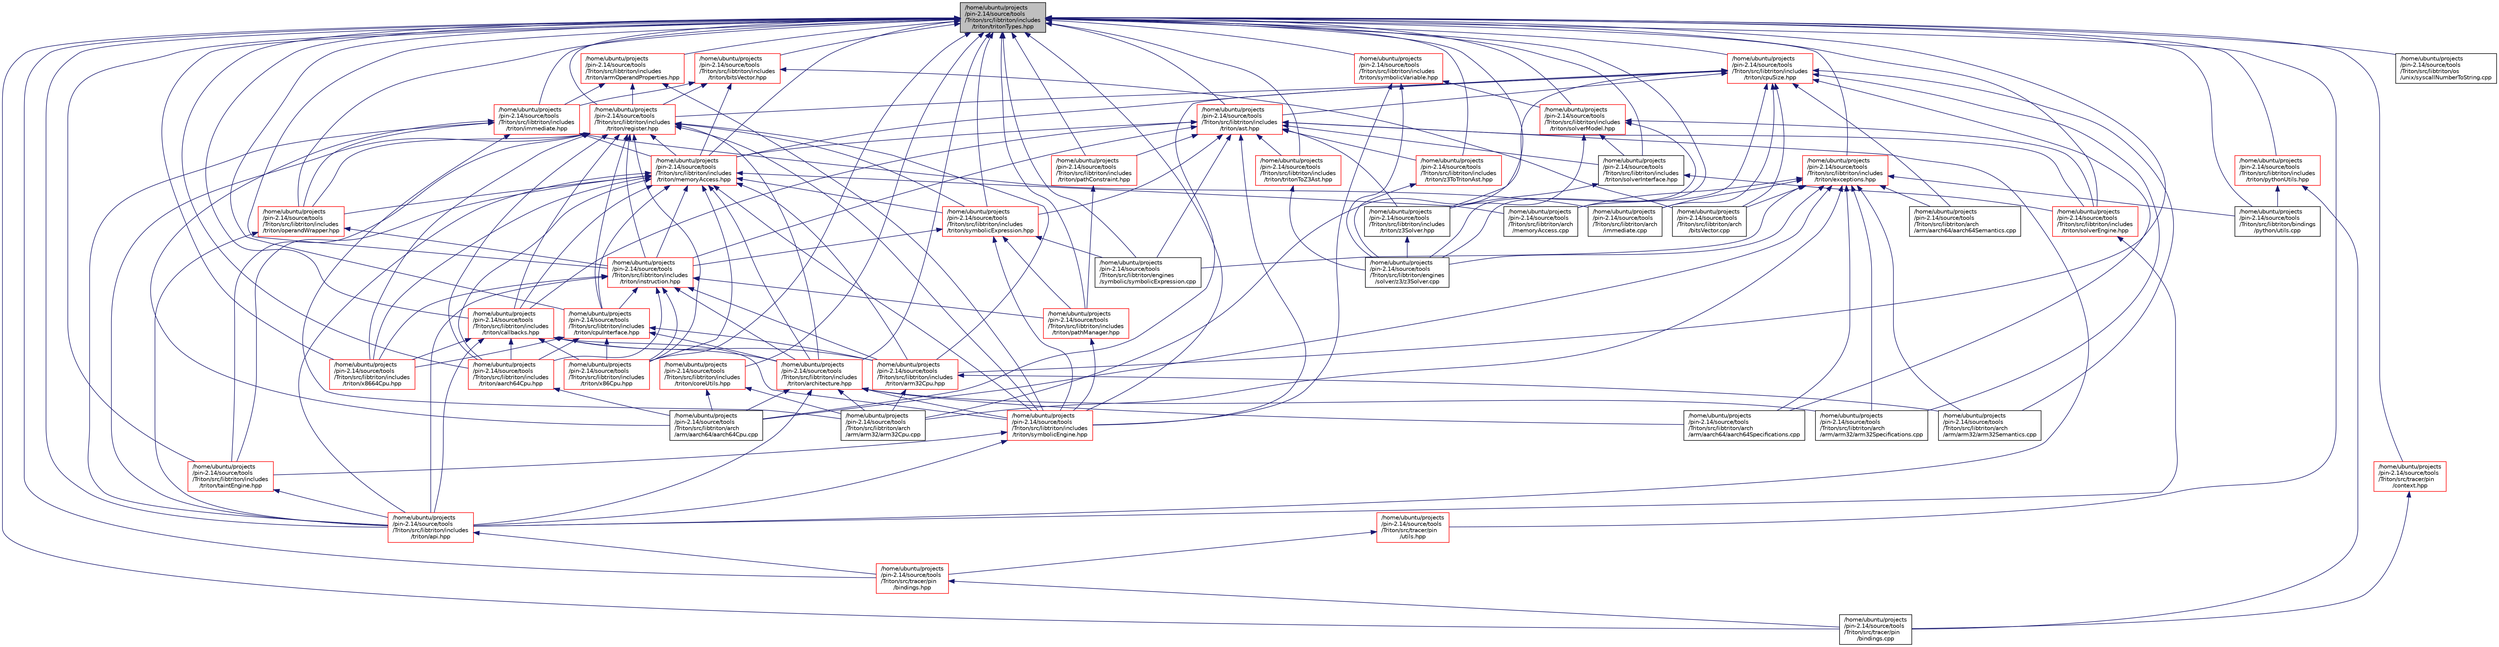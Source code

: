 digraph "/home/ubuntu/projects/pin-2.14/source/tools/Triton/src/libtriton/includes/triton/tritonTypes.hpp"
{
  edge [fontname="Helvetica",fontsize="10",labelfontname="Helvetica",labelfontsize="10"];
  node [fontname="Helvetica",fontsize="10",shape=record];
  Node0 [label="/home/ubuntu/projects\l/pin-2.14/source/tools\l/Triton/src/libtriton/includes\l/triton/tritonTypes.hpp",height=0.2,width=0.4,color="black", fillcolor="grey75", style="filled", fontcolor="black"];
  Node0 -> Node1 [dir="back",color="midnightblue",fontsize="10",style="solid",fontname="Helvetica"];
  Node1 [label="/home/ubuntu/projects\l/pin-2.14/source/tools\l/Triton/src/libtriton/includes\l/triton/cpuSize.hpp",height=0.2,width=0.4,color="red", fillcolor="white", style="filled",URL="$cpuSize_8hpp.html"];
  Node1 -> Node2 [dir="back",color="midnightblue",fontsize="10",style="solid",fontname="Helvetica"];
  Node2 [label="/home/ubuntu/projects\l/pin-2.14/source/tools\l/Triton/src/libtriton/includes\l/triton/ast.hpp",height=0.2,width=0.4,color="red", fillcolor="white", style="filled",URL="$ast_8hpp.html"];
  Node2 -> Node3 [dir="back",color="midnightblue",fontsize="10",style="solid",fontname="Helvetica"];
  Node3 [label="/home/ubuntu/projects\l/pin-2.14/source/tools\l/Triton/src/libtriton/includes\l/triton/callbacks.hpp",height=0.2,width=0.4,color="red", fillcolor="white", style="filled",URL="$callbacks_8hpp.html"];
  Node3 -> Node4 [dir="back",color="midnightblue",fontsize="10",style="solid",fontname="Helvetica"];
  Node4 [label="/home/ubuntu/projects\l/pin-2.14/source/tools\l/Triton/src/libtriton/includes\l/triton/architecture.hpp",height=0.2,width=0.4,color="red", fillcolor="white", style="filled",URL="$architecture_8hpp.html"];
  Node4 -> Node5 [dir="back",color="midnightblue",fontsize="10",style="solid",fontname="Helvetica"];
  Node5 [label="/home/ubuntu/projects\l/pin-2.14/source/tools\l/Triton/src/libtriton/includes\l/triton/api.hpp",height=0.2,width=0.4,color="red", fillcolor="white", style="filled",URL="$libtriton_2includes_2triton_2api_8hpp.html"];
  Node5 -> Node15 [dir="back",color="midnightblue",fontsize="10",style="solid",fontname="Helvetica"];
  Node15 [label="/home/ubuntu/projects\l/pin-2.14/source/tools\l/Triton/src/tracer/pin\l/bindings.hpp",height=0.2,width=0.4,color="red", fillcolor="white", style="filled",URL="$bindings_8hpp.html"];
  Node15 -> Node11 [dir="back",color="midnightblue",fontsize="10",style="solid",fontname="Helvetica"];
  Node11 [label="/home/ubuntu/projects\l/pin-2.14/source/tools\l/Triton/src/tracer/pin\l/bindings.cpp",height=0.2,width=0.4,color="black", fillcolor="white", style="filled",URL="$bindings_8cpp.html"];
  Node4 -> Node20 [dir="back",color="midnightblue",fontsize="10",style="solid",fontname="Helvetica"];
  Node20 [label="/home/ubuntu/projects\l/pin-2.14/source/tools\l/Triton/src/libtriton/includes\l/triton/symbolicEngine.hpp",height=0.2,width=0.4,color="red", fillcolor="white", style="filled",URL="$symbolicEngine_8hpp.html"];
  Node20 -> Node21 [dir="back",color="midnightblue",fontsize="10",style="solid",fontname="Helvetica"];
  Node21 [label="/home/ubuntu/projects\l/pin-2.14/source/tools\l/Triton/src/libtriton/includes\l/triton/taintEngine.hpp",height=0.2,width=0.4,color="red", fillcolor="white", style="filled",URL="$taintEngine_8hpp.html"];
  Node21 -> Node5 [dir="back",color="midnightblue",fontsize="10",style="solid",fontname="Helvetica"];
  Node20 -> Node5 [dir="back",color="midnightblue",fontsize="10",style="solid",fontname="Helvetica"];
  Node4 -> Node34 [dir="back",color="midnightblue",fontsize="10",style="solid",fontname="Helvetica"];
  Node34 [label="/home/ubuntu/projects\l/pin-2.14/source/tools\l/Triton/src/libtriton/arch\l/arm/aarch64/aarch64Cpu.cpp",height=0.2,width=0.4,color="black", fillcolor="white", style="filled",URL="$aarch64Cpu_8cpp.html"];
  Node4 -> Node35 [dir="back",color="midnightblue",fontsize="10",style="solid",fontname="Helvetica"];
  Node35 [label="/home/ubuntu/projects\l/pin-2.14/source/tools\l/Triton/src/libtriton/arch\l/arm/aarch64/aarch64Specifications.cpp",height=0.2,width=0.4,color="black", fillcolor="white", style="filled",URL="$aarch64Specifications_8cpp.html"];
  Node4 -> Node40 [dir="back",color="midnightblue",fontsize="10",style="solid",fontname="Helvetica"];
  Node40 [label="/home/ubuntu/projects\l/pin-2.14/source/tools\l/Triton/src/libtriton/arch\l/arm/arm32/arm32Cpu.cpp",height=0.2,width=0.4,color="black", fillcolor="white", style="filled",URL="$arm32Cpu_8cpp.html"];
  Node4 -> Node41 [dir="back",color="midnightblue",fontsize="10",style="solid",fontname="Helvetica"];
  Node41 [label="/home/ubuntu/projects\l/pin-2.14/source/tools\l/Triton/src/libtriton/arch\l/arm/arm32/arm32Specifications.cpp",height=0.2,width=0.4,color="black", fillcolor="white", style="filled",URL="$arm32Specifications_8cpp.html"];
  Node3 -> Node5 [dir="back",color="midnightblue",fontsize="10",style="solid",fontname="Helvetica"];
  Node3 -> Node20 [dir="back",color="midnightblue",fontsize="10",style="solid",fontname="Helvetica"];
  Node3 -> Node32 [dir="back",color="midnightblue",fontsize="10",style="solid",fontname="Helvetica"];
  Node32 [label="/home/ubuntu/projects\l/pin-2.14/source/tools\l/Triton/src/libtriton/includes\l/triton/aarch64Cpu.hpp",height=0.2,width=0.4,color="red", fillcolor="white", style="filled",URL="$aarch64Cpu_8hpp.html"];
  Node32 -> Node34 [dir="back",color="midnightblue",fontsize="10",style="solid",fontname="Helvetica"];
  Node3 -> Node39 [dir="back",color="midnightblue",fontsize="10",style="solid",fontname="Helvetica"];
  Node39 [label="/home/ubuntu/projects\l/pin-2.14/source/tools\l/Triton/src/libtriton/includes\l/triton/arm32Cpu.hpp",height=0.2,width=0.4,color="red", fillcolor="white", style="filled",URL="$arm32Cpu_8hpp.html"];
  Node39 -> Node40 [dir="back",color="midnightblue",fontsize="10",style="solid",fontname="Helvetica"];
  Node39 -> Node25 [dir="back",color="midnightblue",fontsize="10",style="solid",fontname="Helvetica"];
  Node25 [label="/home/ubuntu/projects\l/pin-2.14/source/tools\l/Triton/src/libtriton/arch\l/arm/arm32/arm32Semantics.cpp",height=0.2,width=0.4,color="black", fillcolor="white", style="filled",URL="$arm32Semantics_8cpp.html"];
  Node3 -> Node43 [dir="back",color="midnightblue",fontsize="10",style="solid",fontname="Helvetica"];
  Node43 [label="/home/ubuntu/projects\l/pin-2.14/source/tools\l/Triton/src/libtriton/includes\l/triton/x8664Cpu.hpp",height=0.2,width=0.4,color="red", fillcolor="white", style="filled",URL="$x8664Cpu_8hpp.html"];
  Node3 -> Node45 [dir="back",color="midnightblue",fontsize="10",style="solid",fontname="Helvetica"];
  Node45 [label="/home/ubuntu/projects\l/pin-2.14/source/tools\l/Triton/src/libtriton/includes\l/triton/x86Cpu.hpp",height=0.2,width=0.4,color="red", fillcolor="white", style="filled",URL="$x86Cpu_8hpp.html"];
  Node2 -> Node55 [dir="back",color="midnightblue",fontsize="10",style="solid",fontname="Helvetica"];
  Node55 [label="/home/ubuntu/projects\l/pin-2.14/source/tools\l/Triton/src/libtriton/includes\l/triton/memoryAccess.hpp",height=0.2,width=0.4,color="red", fillcolor="white", style="filled",URL="$memoryAccess_8hpp.html"];
  Node55 -> Node3 [dir="back",color="midnightblue",fontsize="10",style="solid",fontname="Helvetica"];
  Node55 -> Node56 [dir="back",color="midnightblue",fontsize="10",style="solid",fontname="Helvetica"];
  Node56 [label="/home/ubuntu/projects\l/pin-2.14/source/tools\l/Triton/src/libtriton/includes\l/triton/instruction.hpp",height=0.2,width=0.4,color="red", fillcolor="white", style="filled",URL="$instruction_8hpp.html"];
  Node56 -> Node57 [dir="back",color="midnightblue",fontsize="10",style="solid",fontname="Helvetica"];
  Node57 [label="/home/ubuntu/projects\l/pin-2.14/source/tools\l/Triton/src/libtriton/includes\l/triton/cpuInterface.hpp",height=0.2,width=0.4,color="red", fillcolor="white", style="filled",URL="$cpuInterface_8hpp.html"];
  Node57 -> Node4 [dir="back",color="midnightblue",fontsize="10",style="solid",fontname="Helvetica"];
  Node57 -> Node32 [dir="back",color="midnightblue",fontsize="10",style="solid",fontname="Helvetica"];
  Node57 -> Node39 [dir="back",color="midnightblue",fontsize="10",style="solid",fontname="Helvetica"];
  Node57 -> Node43 [dir="back",color="midnightblue",fontsize="10",style="solid",fontname="Helvetica"];
  Node57 -> Node45 [dir="back",color="midnightblue",fontsize="10",style="solid",fontname="Helvetica"];
  Node56 -> Node4 [dir="back",color="midnightblue",fontsize="10",style="solid",fontname="Helvetica"];
  Node56 -> Node5 [dir="back",color="midnightblue",fontsize="10",style="solid",fontname="Helvetica"];
  Node56 -> Node60 [dir="back",color="midnightblue",fontsize="10",style="solid",fontname="Helvetica"];
  Node60 [label="/home/ubuntu/projects\l/pin-2.14/source/tools\l/Triton/src/libtriton/includes\l/triton/pathManager.hpp",height=0.2,width=0.4,color="red", fillcolor="white", style="filled",URL="$pathManager_8hpp.html"];
  Node60 -> Node20 [dir="back",color="midnightblue",fontsize="10",style="solid",fontname="Helvetica"];
  Node56 -> Node32 [dir="back",color="midnightblue",fontsize="10",style="solid",fontname="Helvetica"];
  Node56 -> Node39 [dir="back",color="midnightblue",fontsize="10",style="solid",fontname="Helvetica"];
  Node56 -> Node43 [dir="back",color="midnightblue",fontsize="10",style="solid",fontname="Helvetica"];
  Node56 -> Node45 [dir="back",color="midnightblue",fontsize="10",style="solid",fontname="Helvetica"];
  Node55 -> Node77 [dir="back",color="midnightblue",fontsize="10",style="solid",fontname="Helvetica"];
  Node77 [label="/home/ubuntu/projects\l/pin-2.14/source/tools\l/Triton/src/libtriton/includes\l/triton/operandWrapper.hpp",height=0.2,width=0.4,color="red", fillcolor="white", style="filled",URL="$operandWrapper_8hpp.html"];
  Node77 -> Node56 [dir="back",color="midnightblue",fontsize="10",style="solid",fontname="Helvetica"];
  Node77 -> Node5 [dir="back",color="midnightblue",fontsize="10",style="solid",fontname="Helvetica"];
  Node55 -> Node79 [dir="back",color="midnightblue",fontsize="10",style="solid",fontname="Helvetica"];
  Node79 [label="/home/ubuntu/projects\l/pin-2.14/source/tools\l/Triton/src/libtriton/includes\l/triton/symbolicExpression.hpp",height=0.2,width=0.4,color="red", fillcolor="white", style="filled",URL="$symbolicExpression_8hpp.html"];
  Node79 -> Node56 [dir="back",color="midnightblue",fontsize="10",style="solid",fontname="Helvetica"];
  Node79 -> Node60 [dir="back",color="midnightblue",fontsize="10",style="solid",fontname="Helvetica"];
  Node79 -> Node20 [dir="back",color="midnightblue",fontsize="10",style="solid",fontname="Helvetica"];
  Node79 -> Node86 [dir="back",color="midnightblue",fontsize="10",style="solid",fontname="Helvetica"];
  Node86 [label="/home/ubuntu/projects\l/pin-2.14/source/tools\l/Triton/src/libtriton/engines\l/symbolic/symbolicExpression.cpp",height=0.2,width=0.4,color="black", fillcolor="white", style="filled",URL="$symbolicExpression_8cpp.html"];
  Node55 -> Node57 [dir="back",color="midnightblue",fontsize="10",style="solid",fontname="Helvetica"];
  Node55 -> Node4 [dir="back",color="midnightblue",fontsize="10",style="solid",fontname="Helvetica"];
  Node55 -> Node20 [dir="back",color="midnightblue",fontsize="10",style="solid",fontname="Helvetica"];
  Node55 -> Node21 [dir="back",color="midnightblue",fontsize="10",style="solid",fontname="Helvetica"];
  Node55 -> Node5 [dir="back",color="midnightblue",fontsize="10",style="solid",fontname="Helvetica"];
  Node55 -> Node32 [dir="back",color="midnightblue",fontsize="10",style="solid",fontname="Helvetica"];
  Node55 -> Node39 [dir="back",color="midnightblue",fontsize="10",style="solid",fontname="Helvetica"];
  Node55 -> Node43 [dir="back",color="midnightblue",fontsize="10",style="solid",fontname="Helvetica"];
  Node55 -> Node45 [dir="back",color="midnightblue",fontsize="10",style="solid",fontname="Helvetica"];
  Node55 -> Node87 [dir="back",color="midnightblue",fontsize="10",style="solid",fontname="Helvetica"];
  Node87 [label="/home/ubuntu/projects\l/pin-2.14/source/tools\l/Triton/src/libtriton/arch\l/memoryAccess.cpp",height=0.2,width=0.4,color="black", fillcolor="white", style="filled",URL="$memoryAccess_8cpp.html"];
  Node2 -> Node56 [dir="back",color="midnightblue",fontsize="10",style="solid",fontname="Helvetica"];
  Node2 -> Node79 [dir="back",color="midnightblue",fontsize="10",style="solid",fontname="Helvetica"];
  Node2 -> Node5 [dir="back",color="midnightblue",fontsize="10",style="solid",fontname="Helvetica"];
  Node2 -> Node20 [dir="back",color="midnightblue",fontsize="10",style="solid",fontname="Helvetica"];
  Node2 -> Node97 [dir="back",color="midnightblue",fontsize="10",style="solid",fontname="Helvetica"];
  Node97 [label="/home/ubuntu/projects\l/pin-2.14/source/tools\l/Triton/src/libtriton/includes\l/triton/pathConstraint.hpp",height=0.2,width=0.4,color="red", fillcolor="white", style="filled",URL="$pathConstraint_8hpp.html"];
  Node97 -> Node60 [dir="back",color="midnightblue",fontsize="10",style="solid",fontname="Helvetica"];
  Node2 -> Node99 [dir="back",color="midnightblue",fontsize="10",style="solid",fontname="Helvetica"];
  Node99 [label="/home/ubuntu/projects\l/pin-2.14/source/tools\l/Triton/src/libtriton/includes\l/triton/solverEngine.hpp",height=0.2,width=0.4,color="red", fillcolor="white", style="filled",URL="$solverEngine_8hpp.html"];
  Node99 -> Node5 [dir="back",color="midnightblue",fontsize="10",style="solid",fontname="Helvetica"];
  Node2 -> Node101 [dir="back",color="midnightblue",fontsize="10",style="solid",fontname="Helvetica"];
  Node101 [label="/home/ubuntu/projects\l/pin-2.14/source/tools\l/Triton/src/libtriton/includes\l/triton/solverInterface.hpp",height=0.2,width=0.4,color="black", fillcolor="white", style="filled",URL="$solverInterface_8hpp.html"];
  Node101 -> Node99 [dir="back",color="midnightblue",fontsize="10",style="solid",fontname="Helvetica"];
  Node101 -> Node102 [dir="back",color="midnightblue",fontsize="10",style="solid",fontname="Helvetica"];
  Node102 [label="/home/ubuntu/projects\l/pin-2.14/source/tools\l/Triton/src/libtriton/includes\l/triton/z3Solver.hpp",height=0.2,width=0.4,color="black", fillcolor="white", style="filled",URL="$z3Solver_8hpp.html"];
  Node102 -> Node90 [dir="back",color="midnightblue",fontsize="10",style="solid",fontname="Helvetica"];
  Node90 [label="/home/ubuntu/projects\l/pin-2.14/source/tools\l/Triton/src/libtriton/engines\l/solver/z3/z3Solver.cpp",height=0.2,width=0.4,color="black", fillcolor="white", style="filled",URL="$z3Solver_8cpp.html"];
  Node2 -> Node103 [dir="back",color="midnightblue",fontsize="10",style="solid",fontname="Helvetica"];
  Node103 [label="/home/ubuntu/projects\l/pin-2.14/source/tools\l/Triton/src/libtriton/includes\l/triton/tritonToZ3Ast.hpp",height=0.2,width=0.4,color="red", fillcolor="white", style="filled",URL="$tritonToZ3Ast_8hpp.html"];
  Node103 -> Node90 [dir="back",color="midnightblue",fontsize="10",style="solid",fontname="Helvetica"];
  Node2 -> Node104 [dir="back",color="midnightblue",fontsize="10",style="solid",fontname="Helvetica"];
  Node104 [label="/home/ubuntu/projects\l/pin-2.14/source/tools\l/Triton/src/libtriton/includes\l/triton/z3ToTritonAst.hpp",height=0.2,width=0.4,color="red", fillcolor="white", style="filled",URL="$z3ToTritonAst_8hpp.html"];
  Node104 -> Node90 [dir="back",color="midnightblue",fontsize="10",style="solid",fontname="Helvetica"];
  Node2 -> Node102 [dir="back",color="midnightblue",fontsize="10",style="solid",fontname="Helvetica"];
  Node2 -> Node86 [dir="back",color="midnightblue",fontsize="10",style="solid",fontname="Helvetica"];
  Node1 -> Node55 [dir="back",color="midnightblue",fontsize="10",style="solid",fontname="Helvetica"];
  Node1 -> Node106 [dir="back",color="midnightblue",fontsize="10",style="solid",fontname="Helvetica"];
  Node106 [label="/home/ubuntu/projects\l/pin-2.14/source/tools\l/Triton/src/libtriton/includes\l/triton/register.hpp",height=0.2,width=0.4,color="red", fillcolor="white", style="filled",URL="$register_8hpp.html"];
  Node106 -> Node55 [dir="back",color="midnightblue",fontsize="10",style="solid",fontname="Helvetica"];
  Node106 -> Node3 [dir="back",color="midnightblue",fontsize="10",style="solid",fontname="Helvetica"];
  Node106 -> Node77 [dir="back",color="midnightblue",fontsize="10",style="solid",fontname="Helvetica"];
  Node106 -> Node56 [dir="back",color="midnightblue",fontsize="10",style="solid",fontname="Helvetica"];
  Node106 -> Node79 [dir="back",color="midnightblue",fontsize="10",style="solid",fontname="Helvetica"];
  Node106 -> Node57 [dir="back",color="midnightblue",fontsize="10",style="solid",fontname="Helvetica"];
  Node106 -> Node4 [dir="back",color="midnightblue",fontsize="10",style="solid",fontname="Helvetica"];
  Node106 -> Node20 [dir="back",color="midnightblue",fontsize="10",style="solid",fontname="Helvetica"];
  Node106 -> Node21 [dir="back",color="midnightblue",fontsize="10",style="solid",fontname="Helvetica"];
  Node106 -> Node5 [dir="back",color="midnightblue",fontsize="10",style="solid",fontname="Helvetica"];
  Node106 -> Node32 [dir="back",color="midnightblue",fontsize="10",style="solid",fontname="Helvetica"];
  Node106 -> Node39 [dir="back",color="midnightblue",fontsize="10",style="solid",fontname="Helvetica"];
  Node106 -> Node43 [dir="back",color="midnightblue",fontsize="10",style="solid",fontname="Helvetica"];
  Node106 -> Node45 [dir="back",color="midnightblue",fontsize="10",style="solid",fontname="Helvetica"];
  Node1 -> Node34 [dir="back",color="midnightblue",fontsize="10",style="solid",fontname="Helvetica"];
  Node1 -> Node23 [dir="back",color="midnightblue",fontsize="10",style="solid",fontname="Helvetica"];
  Node23 [label="/home/ubuntu/projects\l/pin-2.14/source/tools\l/Triton/src/libtriton/arch\l/arm/aarch64/aarch64Semantics.cpp",height=0.2,width=0.4,color="black", fillcolor="white", style="filled",URL="$aarch64Semantics_8cpp.html"];
  Node1 -> Node35 [dir="back",color="midnightblue",fontsize="10",style="solid",fontname="Helvetica"];
  Node1 -> Node40 [dir="back",color="midnightblue",fontsize="10",style="solid",fontname="Helvetica"];
  Node1 -> Node25 [dir="back",color="midnightblue",fontsize="10",style="solid",fontname="Helvetica"];
  Node1 -> Node41 [dir="back",color="midnightblue",fontsize="10",style="solid",fontname="Helvetica"];
  Node1 -> Node108 [dir="back",color="midnightblue",fontsize="10",style="solid",fontname="Helvetica"];
  Node108 [label="/home/ubuntu/projects\l/pin-2.14/source/tools\l/Triton/src/libtriton/arch\l/bitsVector.cpp",height=0.2,width=0.4,color="black", fillcolor="white", style="filled",URL="$bitsVector_8cpp.html"];
  Node1 -> Node109 [dir="back",color="midnightblue",fontsize="10",style="solid",fontname="Helvetica"];
  Node109 [label="/home/ubuntu/projects\l/pin-2.14/source/tools\l/Triton/src/libtriton/arch\l/immediate.cpp",height=0.2,width=0.4,color="black", fillcolor="white", style="filled",URL="$immediate_8cpp.html"];
  Node1 -> Node87 [dir="back",color="midnightblue",fontsize="10",style="solid",fontname="Helvetica"];
  Node0 -> Node2 [dir="back",color="midnightblue",fontsize="10",style="solid",fontname="Helvetica"];
  Node0 -> Node113 [dir="back",color="midnightblue",fontsize="10",style="solid",fontname="Helvetica"];
  Node113 [label="/home/ubuntu/projects\l/pin-2.14/source/tools\l/Triton/src/libtriton/includes\l/triton/bitsVector.hpp",height=0.2,width=0.4,color="red", fillcolor="white", style="filled",URL="$bitsVector_8hpp.html"];
  Node113 -> Node55 [dir="back",color="midnightblue",fontsize="10",style="solid",fontname="Helvetica"];
  Node113 -> Node114 [dir="back",color="midnightblue",fontsize="10",style="solid",fontname="Helvetica"];
  Node114 [label="/home/ubuntu/projects\l/pin-2.14/source/tools\l/Triton/src/libtriton/includes\l/triton/immediate.hpp",height=0.2,width=0.4,color="red", fillcolor="white", style="filled",URL="$immediate_8hpp.html"];
  Node114 -> Node55 [dir="back",color="midnightblue",fontsize="10",style="solid",fontname="Helvetica"];
  Node114 -> Node77 [dir="back",color="midnightblue",fontsize="10",style="solid",fontname="Helvetica"];
  Node114 -> Node5 [dir="back",color="midnightblue",fontsize="10",style="solid",fontname="Helvetica"];
  Node114 -> Node34 [dir="back",color="midnightblue",fontsize="10",style="solid",fontname="Helvetica"];
  Node114 -> Node40 [dir="back",color="midnightblue",fontsize="10",style="solid",fontname="Helvetica"];
  Node114 -> Node109 [dir="back",color="midnightblue",fontsize="10",style="solid",fontname="Helvetica"];
  Node113 -> Node106 [dir="back",color="midnightblue",fontsize="10",style="solid",fontname="Helvetica"];
  Node113 -> Node108 [dir="back",color="midnightblue",fontsize="10",style="solid",fontname="Helvetica"];
  Node0 -> Node115 [dir="back",color="midnightblue",fontsize="10",style="solid",fontname="Helvetica"];
  Node115 [label="/home/ubuntu/projects\l/pin-2.14/source/tools\l/Triton/src/libtriton/includes\l/triton/armOperandProperties.hpp",height=0.2,width=0.4,color="red", fillcolor="white", style="filled",URL="$armOperandProperties_8hpp.html"];
  Node115 -> Node114 [dir="back",color="midnightblue",fontsize="10",style="solid",fontname="Helvetica"];
  Node115 -> Node106 [dir="back",color="midnightblue",fontsize="10",style="solid",fontname="Helvetica"];
  Node115 -> Node20 [dir="back",color="midnightblue",fontsize="10",style="solid",fontname="Helvetica"];
  Node0 -> Node114 [dir="back",color="midnightblue",fontsize="10",style="solid",fontname="Helvetica"];
  Node0 -> Node106 [dir="back",color="midnightblue",fontsize="10",style="solid",fontname="Helvetica"];
  Node0 -> Node55 [dir="back",color="midnightblue",fontsize="10",style="solid",fontname="Helvetica"];
  Node0 -> Node3 [dir="back",color="midnightblue",fontsize="10",style="solid",fontname="Helvetica"];
  Node0 -> Node77 [dir="back",color="midnightblue",fontsize="10",style="solid",fontname="Helvetica"];
  Node0 -> Node79 [dir="back",color="midnightblue",fontsize="10",style="solid",fontname="Helvetica"];
  Node0 -> Node56 [dir="back",color="midnightblue",fontsize="10",style="solid",fontname="Helvetica"];
  Node0 -> Node57 [dir="back",color="midnightblue",fontsize="10",style="solid",fontname="Helvetica"];
  Node0 -> Node4 [dir="back",color="midnightblue",fontsize="10",style="solid",fontname="Helvetica"];
  Node0 -> Node117 [dir="back",color="midnightblue",fontsize="10",style="solid",fontname="Helvetica"];
  Node117 [label="/home/ubuntu/projects\l/pin-2.14/source/tools\l/Triton/src/libtriton/includes\l/triton/exceptions.hpp",height=0.2,width=0.4,color="red", fillcolor="white", style="filled",URL="$exceptions_8hpp.html"];
  Node117 -> Node34 [dir="back",color="midnightblue",fontsize="10",style="solid",fontname="Helvetica"];
  Node117 -> Node23 [dir="back",color="midnightblue",fontsize="10",style="solid",fontname="Helvetica"];
  Node117 -> Node35 [dir="back",color="midnightblue",fontsize="10",style="solid",fontname="Helvetica"];
  Node117 -> Node40 [dir="back",color="midnightblue",fontsize="10",style="solid",fontname="Helvetica"];
  Node117 -> Node25 [dir="back",color="midnightblue",fontsize="10",style="solid",fontname="Helvetica"];
  Node117 -> Node41 [dir="back",color="midnightblue",fontsize="10",style="solid",fontname="Helvetica"];
  Node117 -> Node108 [dir="back",color="midnightblue",fontsize="10",style="solid",fontname="Helvetica"];
  Node117 -> Node109 [dir="back",color="midnightblue",fontsize="10",style="solid",fontname="Helvetica"];
  Node117 -> Node87 [dir="back",color="midnightblue",fontsize="10",style="solid",fontname="Helvetica"];
  Node117 -> Node118 [dir="back",color="midnightblue",fontsize="10",style="solid",fontname="Helvetica"];
  Node118 [label="/home/ubuntu/projects\l/pin-2.14/source/tools\l/Triton/src/libtriton/bindings\l/python/utils.cpp",height=0.2,width=0.4,color="black", fillcolor="white", style="filled",URL="$libtriton_2bindings_2python_2utils_8cpp.html"];
  Node117 -> Node90 [dir="back",color="midnightblue",fontsize="10",style="solid",fontname="Helvetica"];
  Node117 -> Node86 [dir="back",color="midnightblue",fontsize="10",style="solid",fontname="Helvetica"];
  Node0 -> Node97 [dir="back",color="midnightblue",fontsize="10",style="solid",fontname="Helvetica"];
  Node0 -> Node60 [dir="back",color="midnightblue",fontsize="10",style="solid",fontname="Helvetica"];
  Node0 -> Node119 [dir="back",color="midnightblue",fontsize="10",style="solid",fontname="Helvetica"];
  Node119 [label="/home/ubuntu/projects\l/pin-2.14/source/tools\l/Triton/src/libtriton/includes\l/triton/symbolicVariable.hpp",height=0.2,width=0.4,color="red", fillcolor="white", style="filled",URL="$symbolicVariable_8hpp.html"];
  Node119 -> Node20 [dir="back",color="midnightblue",fontsize="10",style="solid",fontname="Helvetica"];
  Node119 -> Node120 [dir="back",color="midnightblue",fontsize="10",style="solid",fontname="Helvetica"];
  Node120 [label="/home/ubuntu/projects\l/pin-2.14/source/tools\l/Triton/src/libtriton/includes\l/triton/solverModel.hpp",height=0.2,width=0.4,color="red", fillcolor="white", style="filled",URL="$solverModel_8hpp.html"];
  Node120 -> Node101 [dir="back",color="midnightblue",fontsize="10",style="solid",fontname="Helvetica"];
  Node120 -> Node99 [dir="back",color="midnightblue",fontsize="10",style="solid",fontname="Helvetica"];
  Node120 -> Node90 [dir="back",color="midnightblue",fontsize="10",style="solid",fontname="Helvetica"];
  Node120 -> Node102 [dir="back",color="midnightblue",fontsize="10",style="solid",fontname="Helvetica"];
  Node119 -> Node90 [dir="back",color="midnightblue",fontsize="10",style="solid",fontname="Helvetica"];
  Node0 -> Node20 [dir="back",color="midnightblue",fontsize="10",style="solid",fontname="Helvetica"];
  Node0 -> Node21 [dir="back",color="midnightblue",fontsize="10",style="solid",fontname="Helvetica"];
  Node0 -> Node120 [dir="back",color="midnightblue",fontsize="10",style="solid",fontname="Helvetica"];
  Node0 -> Node101 [dir="back",color="midnightblue",fontsize="10",style="solid",fontname="Helvetica"];
  Node0 -> Node99 [dir="back",color="midnightblue",fontsize="10",style="solid",fontname="Helvetica"];
  Node0 -> Node5 [dir="back",color="midnightblue",fontsize="10",style="solid",fontname="Helvetica"];
  Node0 -> Node32 [dir="back",color="midnightblue",fontsize="10",style="solid",fontname="Helvetica"];
  Node0 -> Node39 [dir="back",color="midnightblue",fontsize="10",style="solid",fontname="Helvetica"];
  Node0 -> Node43 [dir="back",color="midnightblue",fontsize="10",style="solid",fontname="Helvetica"];
  Node0 -> Node45 [dir="back",color="midnightblue",fontsize="10",style="solid",fontname="Helvetica"];
  Node0 -> Node122 [dir="back",color="midnightblue",fontsize="10",style="solid",fontname="Helvetica"];
  Node122 [label="/home/ubuntu/projects\l/pin-2.14/source/tools\l/Triton/src/libtriton/includes\l/triton/coreUtils.hpp",height=0.2,width=0.4,color="red", fillcolor="white", style="filled",URL="$coreUtils_8hpp.html"];
  Node122 -> Node34 [dir="back",color="midnightblue",fontsize="10",style="solid",fontname="Helvetica"];
  Node122 -> Node40 [dir="back",color="midnightblue",fontsize="10",style="solid",fontname="Helvetica"];
  Node0 -> Node103 [dir="back",color="midnightblue",fontsize="10",style="solid",fontname="Helvetica"];
  Node0 -> Node104 [dir="back",color="midnightblue",fontsize="10",style="solid",fontname="Helvetica"];
  Node0 -> Node123 [dir="back",color="midnightblue",fontsize="10",style="solid",fontname="Helvetica"];
  Node123 [label="/home/ubuntu/projects\l/pin-2.14/source/tools\l/Triton/src/libtriton/includes\l/triton/pythonUtils.hpp",height=0.2,width=0.4,color="red", fillcolor="white", style="filled",URL="$pythonUtils_8hpp.html"];
  Node123 -> Node118 [dir="back",color="midnightblue",fontsize="10",style="solid",fontname="Helvetica"];
  Node123 -> Node11 [dir="back",color="midnightblue",fontsize="10",style="solid",fontname="Helvetica"];
  Node0 -> Node118 [dir="back",color="midnightblue",fontsize="10",style="solid",fontname="Helvetica"];
  Node0 -> Node90 [dir="back",color="midnightblue",fontsize="10",style="solid",fontname="Helvetica"];
  Node0 -> Node102 [dir="back",color="midnightblue",fontsize="10",style="solid",fontname="Helvetica"];
  Node0 -> Node86 [dir="back",color="midnightblue",fontsize="10",style="solid",fontname="Helvetica"];
  Node0 -> Node130 [dir="back",color="midnightblue",fontsize="10",style="solid",fontname="Helvetica"];
  Node130 [label="/home/ubuntu/projects\l/pin-2.14/source/tools\l/Triton/src/libtriton/os\l/unix/syscallNumberToString.cpp",height=0.2,width=0.4,color="black", fillcolor="white", style="filled",URL="$syscallNumberToString_8cpp.html"];
  Node0 -> Node11 [dir="back",color="midnightblue",fontsize="10",style="solid",fontname="Helvetica"];
  Node0 -> Node15 [dir="back",color="midnightblue",fontsize="10",style="solid",fontname="Helvetica"];
  Node0 -> Node131 [dir="back",color="midnightblue",fontsize="10",style="solid",fontname="Helvetica"];
  Node131 [label="/home/ubuntu/projects\l/pin-2.14/source/tools\l/Triton/src/tracer/pin\l/utils.hpp",height=0.2,width=0.4,color="red", fillcolor="white", style="filled",URL="$utils_8hpp.html"];
  Node131 -> Node15 [dir="back",color="midnightblue",fontsize="10",style="solid",fontname="Helvetica"];
  Node0 -> Node132 [dir="back",color="midnightblue",fontsize="10",style="solid",fontname="Helvetica"];
  Node132 [label="/home/ubuntu/projects\l/pin-2.14/source/tools\l/Triton/src/tracer/pin\l/context.hpp",height=0.2,width=0.4,color="red", fillcolor="white", style="filled",URL="$context_8hpp.html"];
  Node132 -> Node11 [dir="back",color="midnightblue",fontsize="10",style="solid",fontname="Helvetica"];
}
